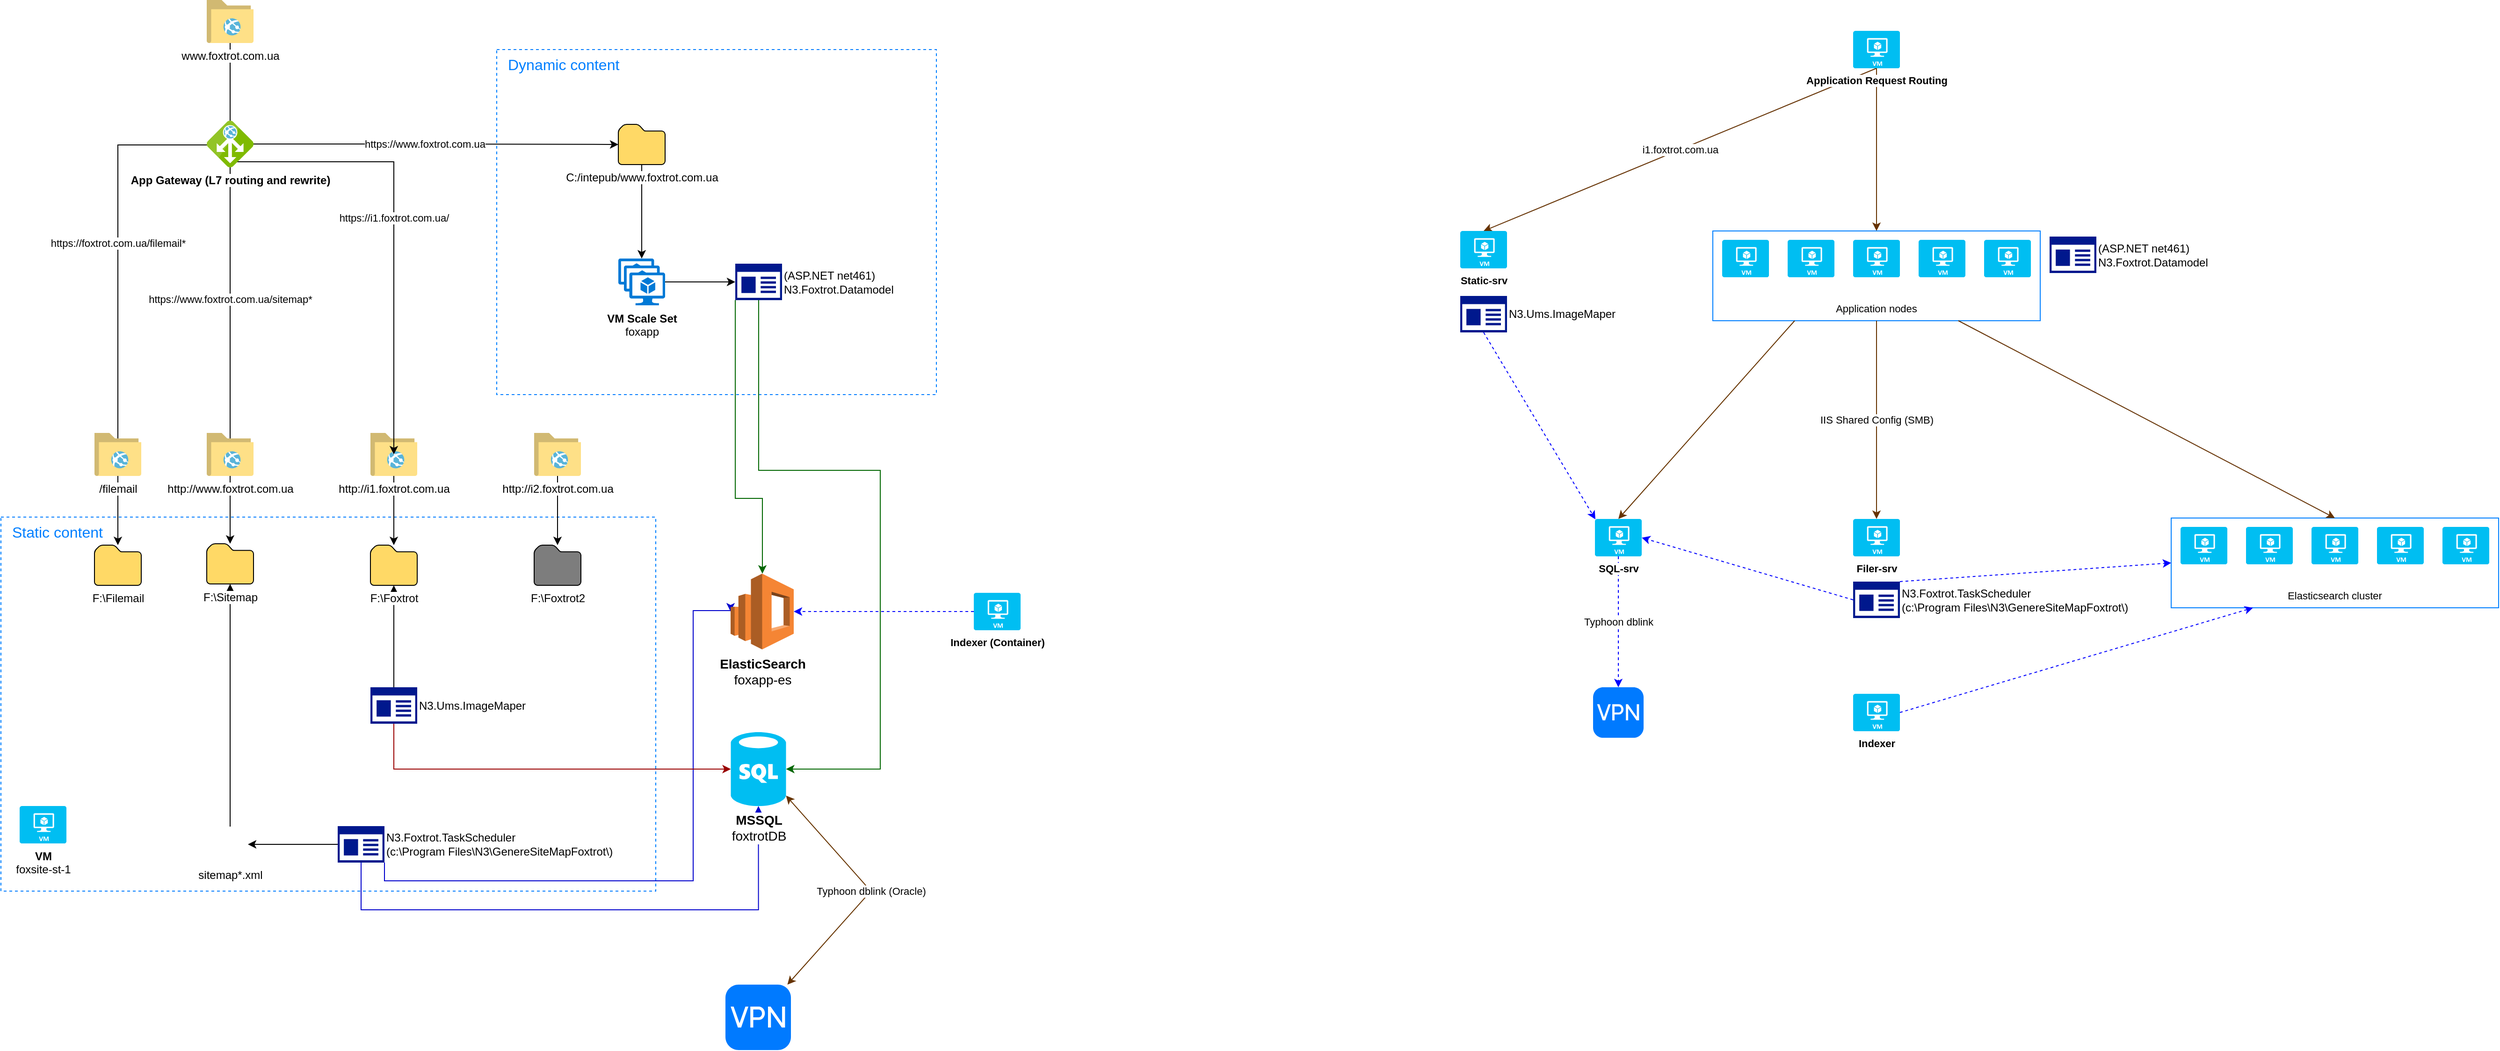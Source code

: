 <mxfile version="11.1.4" type="github"><diagram id="TQiOLLX_X38Ba-Jd8p4s" name="Page-1"><mxGraphModel dx="868" dy="484" grid="1" gridSize="10" guides="1" tooltips="1" connect="1" arrows="1" fold="1" page="1" pageScale="1" pageWidth="850" pageHeight="1100" math="0" shadow="0"><root><mxCell id="0"/><mxCell id="1" parent="0"/><mxCell id="UcxB6fUJhMDCLCbtljCF-9" value="Dynamic content" style="rounded=0;whiteSpace=wrap;html=1;labelBackgroundColor=none;strokeColor=#007FFF;fillColor=none;align=left;dashed=1;verticalAlign=top;fontColor=#007FFF;fontSize=16;horizontal=1;spacingLeft=10;" vertex="1" parent="1"><mxGeometry x="550" y="200" width="470" height="369" as="geometry"/></mxCell><mxCell id="eO2wjki_obDhUpM9E9_3-5" value="Static content" style="rounded=0;whiteSpace=wrap;html=1;labelBackgroundColor=none;strokeColor=#007FFF;fillColor=none;align=left;dashed=1;verticalAlign=top;fontColor=#007FFF;fontSize=16;spacingLeft=10;" parent="1" vertex="1"><mxGeometry x="20" y="700" width="700" height="400" as="geometry"/></mxCell><mxCell id="XCHg6WAg71DaO4hlaqDG-23" value="" style="edgeStyle=orthogonalEdgeStyle;rounded=0;orthogonalLoop=1;jettySize=auto;html=1;entryX=0.5;entryY=0;entryDx=0;entryDy=0;entryPerimeter=0;" parent="1" source="XCHg6WAg71DaO4hlaqDG-1" target="XCHg6WAg71DaO4hlaqDG-21" edge="1"><mxGeometry relative="1" as="geometry"><mxPoint x="705" y="403" as="targetPoint"/></mxGeometry></mxCell><mxCell id="XCHg6WAg71DaO4hlaqDG-15" value="https://foxtrot.com.ua/filemail*" style="edgeStyle=orthogonalEdgeStyle;rounded=0;orthogonalLoop=1;jettySize=auto;html=1;exitX=0.25;exitY=0;exitDx=0;exitDy=0;" parent="1" source="UcxB6fUJhMDCLCbtljCF-10" target="XCHg6WAg71DaO4hlaqDG-6" edge="1"><mxGeometry relative="1" as="geometry"><mxPoint x="265" y="349.0" as="targetPoint"/><Array as="points"><mxPoint x="145" y="302"/></Array></mxGeometry></mxCell><mxCell id="XCHg6WAg71DaO4hlaqDG-16" value="https://www.foxtrot.com.ua" style="edgeStyle=orthogonalEdgeStyle;rounded=0;orthogonalLoop=1;jettySize=auto;html=1;exitX=0.25;exitY=0;exitDx=0;exitDy=0;" parent="1" source="UcxB6fUJhMDCLCbtljCF-10" target="XCHg6WAg71DaO4hlaqDG-1" edge="1"><mxGeometry relative="1" as="geometry"/></mxCell><mxCell id="eO2wjki_obDhUpM9E9_3-17" value="https://www.foxtrot.com.ua/sitemap*" style="edgeStyle=orthogonalEdgeStyle;rounded=0;orthogonalLoop=1;jettySize=auto;html=1;exitX=0.25;exitY=0;exitDx=0;exitDy=0;" parent="1" source="UcxB6fUJhMDCLCbtljCF-10" target="eO2wjki_obDhUpM9E9_3-16" edge="1"><mxGeometry relative="1" as="geometry"><Array as="points"/></mxGeometry></mxCell><mxCell id="XCHg6WAg71DaO4hlaqDG-17" style="edgeStyle=orthogonalEdgeStyle;rounded=0;orthogonalLoop=1;jettySize=auto;html=1;exitX=0.25;exitY=0;exitDx=0;exitDy=0;" parent="1" source="XCHg6WAg71DaO4hlaqDG-4" target="XCHg6WAg71DaO4hlaqDG-2" edge="1"><mxGeometry relative="1" as="geometry"/></mxCell><mxCell id="XCHg6WAg71DaO4hlaqDG-4" value="http://i1.foxtrot.com.ua" style="aspect=fixed;html=1;perimeter=none;align=center;shadow=0;dashed=0;image;fontSize=12;image=img/lib/mscae/FolderWebsite.svg;" parent="1" vertex="1"><mxGeometry x="415" y="610" width="50" height="46" as="geometry"/></mxCell><mxCell id="XCHg6WAg71DaO4hlaqDG-27" style="edgeStyle=orthogonalEdgeStyle;rounded=0;orthogonalLoop=1;jettySize=auto;html=1;exitX=0.25;exitY=0;exitDx=0;exitDy=0;" parent="1" source="XCHg6WAg71DaO4hlaqDG-5" target="XCHg6WAg71DaO4hlaqDG-26" edge="1"><mxGeometry relative="1" as="geometry"/></mxCell><mxCell id="XCHg6WAg71DaO4hlaqDG-5" value="http://i2.foxtrot.com.ua" style="aspect=fixed;html=1;perimeter=none;align=center;shadow=0;dashed=0;image;fontSize=12;image=img/lib/mscae/FolderWebsite.svg;imageBackground=none;" parent="1" vertex="1"><mxGeometry x="590" y="610" width="50" height="46" as="geometry"/></mxCell><mxCell id="XCHg6WAg71DaO4hlaqDG-13" value="" style="edgeStyle=orthogonalEdgeStyle;rounded=0;orthogonalLoop=1;jettySize=auto;html=1;" parent="1" source="XCHg6WAg71DaO4hlaqDG-6" target="XCHg6WAg71DaO4hlaqDG-9" edge="1"><mxGeometry relative="1" as="geometry"><mxPoint x="145" y="429.0" as="targetPoint"/></mxGeometry></mxCell><mxCell id="XCHg6WAg71DaO4hlaqDG-6" value="/filemail" style="aspect=fixed;html=1;perimeter=none;align=center;shadow=0;dashed=0;image;fontSize=12;image=img/lib/mscae/FolderWebsite.svg;" parent="1" vertex="1"><mxGeometry x="120" y="610" width="50" height="46" as="geometry"/></mxCell><mxCell id="XCHg6WAg71DaO4hlaqDG-9" value="F:\Filemail" style="shadow=0;dashed=0;html=1;strokeColor=#000000;labelPosition=center;verticalLabelPosition=bottom;verticalAlign=top;align=center;shape=mxgraph.mscae.enterprise.folder;fillColor=#FFD966;labelBackgroundColor=#ffffff;" parent="1" vertex="1"><mxGeometry x="120" y="730.0" width="50" height="43" as="geometry"/></mxCell><mxCell id="XCHg6WAg71DaO4hlaqDG-20" value="&lt;b&gt;VM&lt;/b&gt;&lt;br&gt;foxsite-st-1" style="verticalLabelPosition=bottom;html=1;verticalAlign=top;align=center;strokeColor=none;fillColor=#00BEF2;shape=mxgraph.azure.virtual_machine;" parent="1" vertex="1"><mxGeometry x="40" y="1009" width="50" height="40" as="geometry"/></mxCell><mxCell id="UcxB6fUJhMDCLCbtljCF-7" style="edgeStyle=orthogonalEdgeStyle;rounded=0;orthogonalLoop=1;jettySize=auto;html=1;exitX=1;exitY=0.5;exitDx=0;exitDy=0;exitPerimeter=0;entryX=0;entryY=0.5;entryDx=0;entryDy=0;entryPerimeter=0;" edge="1" parent="1" source="XCHg6WAg71DaO4hlaqDG-21" target="UcxB6fUJhMDCLCbtljCF-1"><mxGeometry relative="1" as="geometry"/></mxCell><mxCell id="XCHg6WAg71DaO4hlaqDG-21" value="&lt;b&gt;VM Scale Set&lt;/b&gt;&lt;br&gt;foxapp" style="shadow=0;dashed=0;html=1;strokeColor=none;labelPosition=center;verticalLabelPosition=bottom;verticalAlign=top;align=center;shape=mxgraph.mscae.cloud.vm_scale_set;fillColor=#0079D6;pointerEvents=1;labelBackgroundColor=#ffffff;" parent="1" vertex="1"><mxGeometry x="680" y="423.5" width="50" height="50" as="geometry"/></mxCell><mxCell id="XCHg6WAg71DaO4hlaqDG-1" value="C:/intepub/www.foxtrot.com.ua" style="shadow=0;dashed=0;html=1;strokeColor=#000000;labelPosition=center;verticalLabelPosition=bottom;verticalAlign=top;align=center;shape=mxgraph.mscae.enterprise.folder;fillColor=#FFD966;labelBackgroundColor=#ffffff;" parent="1" vertex="1"><mxGeometry x="680" y="280.0" width="50" height="43" as="geometry"/></mxCell><mxCell id="XCHg6WAg71DaO4hlaqDG-26" value="F:\Foxtrot2" style="shadow=0;dashed=0;html=1;strokeColor=#000000;labelPosition=center;verticalLabelPosition=bottom;verticalAlign=top;align=center;shape=mxgraph.mscae.enterprise.folder;fillColor=#7D7D7D;labelBackgroundColor=#ffffff;" parent="1" vertex="1"><mxGeometry x="590" y="730.0" width="50" height="43" as="geometry"/></mxCell><mxCell id="eO2wjki_obDhUpM9E9_3-13" style="edgeStyle=orthogonalEdgeStyle;rounded=0;orthogonalLoop=1;jettySize=auto;html=1;exitX=0;exitY=0.5;exitDx=0;exitDy=0;exitPerimeter=0;entryX=1;entryY=0.5;entryDx=0;entryDy=0;" parent="1" source="eO2wjki_obDhUpM9E9_3-1" target="eO2wjki_obDhUpM9E9_3-10" edge="1"><mxGeometry relative="1" as="geometry"/></mxCell><mxCell id="UcxB6fUJhMDCLCbtljCF-6" style="edgeStyle=orthogonalEdgeStyle;rounded=0;orthogonalLoop=1;jettySize=auto;html=1;exitX=0.5;exitY=1;exitDx=0;exitDy=0;exitPerimeter=0;entryX=0.5;entryY=1;entryDx=0;entryDy=0;entryPerimeter=0;strokeColor=#0000CC;" edge="1" parent="1" source="eO2wjki_obDhUpM9E9_3-1" target="UcxB6fUJhMDCLCbtljCF-4"><mxGeometry relative="1" as="geometry"><Array as="points"><mxPoint x="405" y="1120"/><mxPoint x="830" y="1120"/></Array></mxGeometry></mxCell><mxCell id="UcxB6fUJhMDCLCbtljCF-22" style="edgeStyle=orthogonalEdgeStyle;rounded=0;orthogonalLoop=1;jettySize=auto;html=1;exitX=1;exitY=1;exitDx=0;exitDy=0;exitPerimeter=0;entryX=0;entryY=0.5;entryDx=0;entryDy=0;entryPerimeter=0;strokeColor=#0000CC;fontSize=11;fontColor=#000000;" edge="1" parent="1" source="eO2wjki_obDhUpM9E9_3-1" target="UcxB6fUJhMDCLCbtljCF-3"><mxGeometry relative="1" as="geometry"><Array as="points"><mxPoint x="430" y="1089"/><mxPoint x="760" y="1089"/><mxPoint x="760" y="800"/></Array></mxGeometry></mxCell><mxCell id="eO2wjki_obDhUpM9E9_3-1" value="&lt;div&gt;N3.Foxtrot.TaskScheduler&lt;/div&gt;&lt;div&gt;(c:\Program Files\N3\GenereSiteMapFoxtrot\)&lt;br&gt;&lt;/div&gt;" style="pointerEvents=1;shadow=0;dashed=0;html=1;strokeColor=none;labelPosition=right;verticalLabelPosition=middle;verticalAlign=middle;align=left;shape=mxgraph.mscae.enterprise.app_generic;fillColor=#00188D;labelBackgroundColor=#ffffff;" parent="1" vertex="1"><mxGeometry x="380" y="1030.5" width="50" height="39" as="geometry"/></mxCell><mxCell id="eO2wjki_obDhUpM9E9_3-7" style="edgeStyle=orthogonalEdgeStyle;rounded=0;orthogonalLoop=1;jettySize=auto;html=1;exitX=0.5;exitY=0;exitDx=0;exitDy=0;exitPerimeter=0;entryX=0.5;entryY=1;entryDx=0;entryDy=0;entryPerimeter=0;" parent="1" source="eO2wjki_obDhUpM9E9_3-2" target="XCHg6WAg71DaO4hlaqDG-2" edge="1"><mxGeometry relative="1" as="geometry"/></mxCell><mxCell id="UcxB6fUJhMDCLCbtljCF-5" style="edgeStyle=orthogonalEdgeStyle;rounded=0;orthogonalLoop=1;jettySize=auto;html=1;exitX=0.5;exitY=1;exitDx=0;exitDy=0;exitPerimeter=0;entryX=0;entryY=0.5;entryDx=0;entryDy=0;entryPerimeter=0;strokeColor=#990000;" edge="1" parent="1" source="eO2wjki_obDhUpM9E9_3-2" target="UcxB6fUJhMDCLCbtljCF-4"><mxGeometry relative="1" as="geometry"/></mxCell><mxCell id="eO2wjki_obDhUpM9E9_3-2" value="N3.Ums.ImageMaper" style="pointerEvents=1;shadow=0;dashed=0;html=1;strokeColor=none;labelPosition=right;verticalLabelPosition=middle;verticalAlign=middle;align=left;shape=mxgraph.mscae.enterprise.app_generic;fillColor=#00188D;labelBackgroundColor=#ffffff;" parent="1" vertex="1"><mxGeometry x="415" y="882" width="50" height="39" as="geometry"/></mxCell><mxCell id="eO2wjki_obDhUpM9E9_3-14" style="edgeStyle=orthogonalEdgeStyle;rounded=0;orthogonalLoop=1;jettySize=auto;html=1;entryX=0.5;entryY=1;entryDx=0;entryDy=0;entryPerimeter=0;" parent="1" source="eO2wjki_obDhUpM9E9_3-10" target="eO2wjki_obDhUpM9E9_3-8" edge="1"><mxGeometry relative="1" as="geometry"/></mxCell><mxCell id="eO2wjki_obDhUpM9E9_3-10" value="sitemap*.xml" style="shape=image;html=1;verticalAlign=top;verticalLabelPosition=bottom;labelBackgroundColor=#ffffff;imageAspect=0;aspect=fixed;image=https://cdn1.iconfinder.com/data/icons/hawcons/32/698693-icon-102-document-file-xml-128.png;dashed=1;strokeColor=#000000;fillColor=none;align=center;" parent="1" vertex="1"><mxGeometry x="246" y="1031" width="38" height="38" as="geometry"/></mxCell><mxCell id="eO2wjki_obDhUpM9E9_3-8" value="F:\Sitemap" style="shadow=0;dashed=0;html=1;strokeColor=#000000;labelPosition=center;verticalLabelPosition=bottom;verticalAlign=top;align=center;shape=mxgraph.mscae.enterprise.folder;fillColor=#FFD966;labelBackgroundColor=#ffffff;gradientColor=none;" parent="1" vertex="1"><mxGeometry x="240" y="728.5" width="50" height="43" as="geometry"/></mxCell><mxCell id="eO2wjki_obDhUpM9E9_3-19" style="edgeStyle=orthogonalEdgeStyle;rounded=0;orthogonalLoop=1;jettySize=auto;html=1;exitX=0.25;exitY=0;exitDx=0;exitDy=0;" parent="1" source="eO2wjki_obDhUpM9E9_3-16" target="eO2wjki_obDhUpM9E9_3-8" edge="1"><mxGeometry relative="1" as="geometry"/></mxCell><mxCell id="eO2wjki_obDhUpM9E9_3-16" value="http://www.foxtrot.com.ua" style="aspect=fixed;html=1;perimeter=none;align=center;shadow=0;dashed=0;image;fontSize=12;image=img/lib/mscae/FolderWebsite.svg;" parent="1" vertex="1"><mxGeometry x="240" y="610" width="50" height="46" as="geometry"/></mxCell><mxCell id="XCHg6WAg71DaO4hlaqDG-2" value="F:\Foxtrot" style="shadow=0;dashed=0;html=1;strokeColor=#000000;labelPosition=center;verticalLabelPosition=bottom;verticalAlign=top;align=center;shape=mxgraph.mscae.enterprise.folder;fillColor=#FFD966;labelBackgroundColor=#ffffff;" parent="1" vertex="1"><mxGeometry x="415" y="730.0" width="50" height="43" as="geometry"/></mxCell><mxCell id="UcxB6fUJhMDCLCbtljCF-8" style="edgeStyle=orthogonalEdgeStyle;rounded=0;orthogonalLoop=1;jettySize=auto;html=1;exitX=0.5;exitY=1;exitDx=0;exitDy=0;exitPerimeter=0;entryX=1;entryY=0.5;entryDx=0;entryDy=0;entryPerimeter=0;strokeColor=#006600;" edge="1" parent="1" source="UcxB6fUJhMDCLCbtljCF-1" target="UcxB6fUJhMDCLCbtljCF-4"><mxGeometry relative="1" as="geometry"><Array as="points"><mxPoint x="830" y="650"/><mxPoint x="960" y="650"/><mxPoint x="960" y="970"/></Array></mxGeometry></mxCell><mxCell id="UcxB6fUJhMDCLCbtljCF-21" style="edgeStyle=orthogonalEdgeStyle;rounded=0;orthogonalLoop=1;jettySize=auto;html=1;exitX=0;exitY=1;exitDx=0;exitDy=0;exitPerimeter=0;strokeColor=#006600;fontSize=11;fontColor=#000000;" edge="1" parent="1" source="UcxB6fUJhMDCLCbtljCF-1" target="UcxB6fUJhMDCLCbtljCF-3"><mxGeometry relative="1" as="geometry"><Array as="points"><mxPoint x="805" y="680"/><mxPoint x="834" y="680"/></Array></mxGeometry></mxCell><mxCell id="UcxB6fUJhMDCLCbtljCF-1" value="(ASP.NET net461)&lt;br&gt;N3.Foxtrot.Datamodel" style="pointerEvents=1;shadow=0;dashed=0;html=1;strokeColor=none;labelPosition=right;verticalLabelPosition=middle;verticalAlign=middle;align=left;shape=mxgraph.mscae.enterprise.app_generic;fillColor=#00188D;labelBackgroundColor=#ffffff;" vertex="1" parent="1"><mxGeometry x="805" y="429" width="50" height="39" as="geometry"/></mxCell><mxCell id="UcxB6fUJhMDCLCbtljCF-3" value="&lt;b&gt;ElasticSearch&lt;/b&gt;&lt;br&gt;foxapp-es" style="outlineConnect=0;dashed=0;verticalLabelPosition=bottom;verticalAlign=top;align=center;html=1;shape=mxgraph.aws3.elasticsearch_service;fillColor=#F58534;gradientColor=none;rounded=0;shadow=0;glass=0;comic=0;labelBackgroundColor=none;strokeColor=#000000;fontSize=14;fontColor=#000000;" vertex="1" parent="1"><mxGeometry x="800" y="760.5" width="67.5" height="81" as="geometry"/></mxCell><mxCell id="UcxB6fUJhMDCLCbtljCF-4" value="&lt;b&gt;MSSQL&lt;/b&gt;&lt;br&gt;foxtrotDB" style="verticalLabelPosition=bottom;html=1;verticalAlign=top;align=center;strokeColor=none;fillColor=#00BEF2;shape=mxgraph.azure.sql_database;rounded=0;shadow=0;glass=0;comic=0;labelBackgroundColor=#ffffff;fontSize=14;fontColor=#000000;" vertex="1" parent="1"><mxGeometry x="800.25" y="930" width="59" height="79" as="geometry"/></mxCell><mxCell id="UcxB6fUJhMDCLCbtljCF-17" style="edgeStyle=orthogonalEdgeStyle;rounded=0;orthogonalLoop=1;jettySize=auto;html=1;exitX=0.25;exitY=0;exitDx=0;exitDy=0;entryX=0.25;entryY=0;entryDx=0;entryDy=0;fontSize=16;fontColor=#007FFF;" edge="1" parent="1" source="UcxB6fUJhMDCLCbtljCF-10" target="XCHg6WAg71DaO4hlaqDG-3"><mxGeometry relative="1" as="geometry"/></mxCell><mxCell id="UcxB6fUJhMDCLCbtljCF-18" value="https://i1.foxtrot.com.ua/" style="edgeStyle=orthogonalEdgeStyle;rounded=0;orthogonalLoop=1;jettySize=auto;html=1;exitX=0.25;exitY=0;exitDx=0;exitDy=0;fontSize=11;fontColor=#000000;" edge="1" parent="1" source="UcxB6fUJhMDCLCbtljCF-10" target="XCHg6WAg71DaO4hlaqDG-4"><mxGeometry relative="1" as="geometry"><Array as="points"><mxPoint x="265" y="320"/><mxPoint x="440" y="320"/></Array></mxGeometry></mxCell><mxCell id="UcxB6fUJhMDCLCbtljCF-10" value="App Gateway (L7 routing and rewrite)" style="aspect=fixed;html=1;perimeter=none;align=center;shadow=0;dashed=0;image;fontSize=12;image=img/lib/mscae/Application_Gateway.svg;labelBackgroundColor=#ffffff;strokeColor=#007FFF;fontStyle=1" vertex="1" parent="1"><mxGeometry x="240" y="276" width="50" height="50" as="geometry"/></mxCell><mxCell id="XCHg6WAg71DaO4hlaqDG-3" value="www.foxtrot.com.ua" style="aspect=fixed;html=1;perimeter=none;align=center;shadow=0;dashed=0;image;fontSize=12;image=img/lib/mscae/FolderWebsite.svg;" parent="1" vertex="1"><mxGeometry x="240" y="147" width="50" height="46" as="geometry"/></mxCell><mxCell id="UcxB6fUJhMDCLCbtljCF-20" value="Typhoon dblink (Oracle)" style="endArrow=classic;startArrow=classic;html=1;strokeColor=#663300;fontSize=11;fontColor=#000000;entryX=1;entryY=0.86;entryDx=0;entryDy=0;entryPerimeter=0;" edge="1" parent="1" source="UcxB6fUJhMDCLCbtljCF-23" target="UcxB6fUJhMDCLCbtljCF-4"><mxGeometry x="-0.009" width="50" height="50" relative="1" as="geometry"><mxPoint x="1010" y="1080" as="sourcePoint"/><mxPoint x="930" y="1020" as="targetPoint"/><Array as="points"><mxPoint x="950" y="1100"/></Array><mxPoint as="offset"/></mxGeometry></mxCell><mxCell id="UcxB6fUJhMDCLCbtljCF-23" value="" style="html=1;strokeWidth=1;shadow=0;dashed=0;shape=mxgraph.ios7.misc.vpn;fillColor=#007AFF;strokeColor=none;buttonText=;strokeColor2=#222222;fontColor=#222222;fontSize=8;verticalLabelPosition=bottom;verticalAlign=top;align=center;labelBackgroundColor=#ffffff;" vertex="1" parent="1"><mxGeometry x="794.5" y="1200" width="70" height="70" as="geometry"/></mxCell><mxCell id="UcxB6fUJhMDCLCbtljCF-43" style="edgeStyle=orthogonalEdgeStyle;rounded=0;orthogonalLoop=1;jettySize=auto;html=1;exitX=0.5;exitY=1;exitDx=0;exitDy=0;exitPerimeter=0;entryX=0.5;entryY=0;entryDx=0;entryDy=0;strokeColor=#663300;fontSize=11;fontColor=#000000;" edge="1" parent="1" source="UcxB6fUJhMDCLCbtljCF-24" target="UcxB6fUJhMDCLCbtljCF-32"><mxGeometry relative="1" as="geometry"/></mxCell><mxCell id="UcxB6fUJhMDCLCbtljCF-44" value="i1.foxtrot.com.ua" style="rounded=0;orthogonalLoop=1;jettySize=auto;html=1;exitX=0.5;exitY=1;exitDx=0;exitDy=0;exitPerimeter=0;entryX=0.5;entryY=0;entryDx=0;entryDy=0;entryPerimeter=0;strokeColor=#663300;fontSize=11;fontColor=#000000;" edge="1" parent="1" source="UcxB6fUJhMDCLCbtljCF-24" target="UcxB6fUJhMDCLCbtljCF-26"><mxGeometry relative="1" as="geometry"/></mxCell><mxCell id="UcxB6fUJhMDCLCbtljCF-24" value="Application Request Routing" style="verticalLabelPosition=bottom;html=1;verticalAlign=top;align=center;strokeColor=none;fillColor=#00BEF2;shape=mxgraph.azure.virtual_machine;labelBackgroundColor=#ffffff;fontSize=11;fontColor=#000000;fontStyle=1" vertex="1" parent="1"><mxGeometry x="2000" y="180" width="50" height="40" as="geometry"/></mxCell><mxCell id="UcxB6fUJhMDCLCbtljCF-25" value="Filer-srv" style="verticalLabelPosition=bottom;html=1;verticalAlign=top;align=center;strokeColor=none;fillColor=#00BEF2;shape=mxgraph.azure.virtual_machine;labelBackgroundColor=#ffffff;fontSize=11;fontColor=#000000;fontStyle=1" vertex="1" parent="1"><mxGeometry x="2000" y="702" width="50" height="40" as="geometry"/></mxCell><mxCell id="UcxB6fUJhMDCLCbtljCF-26" value="Static-srv" style="verticalLabelPosition=bottom;html=1;verticalAlign=top;align=center;strokeColor=none;fillColor=#00BEF2;shape=mxgraph.azure.virtual_machine;labelBackgroundColor=#ffffff;fontSize=11;fontColor=#000000;fontStyle=1" vertex="1" parent="1"><mxGeometry x="1580" y="394" width="50" height="40" as="geometry"/></mxCell><mxCell id="UcxB6fUJhMDCLCbtljCF-35" value="" style="group" vertex="1" connectable="0" parent="1"><mxGeometry x="1850" y="394" width="350" height="96" as="geometry"/></mxCell><mxCell id="UcxB6fUJhMDCLCbtljCF-32" value="Application nodes" style="rounded=0;whiteSpace=wrap;html=1;labelBackgroundColor=#ffffff;strokeColor=#007FFF;fontSize=11;fontColor=#000000;labelPosition=center;verticalLabelPosition=bottom;align=center;verticalAlign=top;spacing=-24;" vertex="1" parent="UcxB6fUJhMDCLCbtljCF-35"><mxGeometry width="350" height="96" as="geometry"/></mxCell><mxCell id="UcxB6fUJhMDCLCbtljCF-27" value="" style="verticalLabelPosition=bottom;html=1;verticalAlign=top;align=center;strokeColor=none;fillColor=#00BEF2;shape=mxgraph.azure.virtual_machine;labelBackgroundColor=#ffffff;fontSize=11;fontColor=#000000;" vertex="1" parent="UcxB6fUJhMDCLCbtljCF-35"><mxGeometry x="10" y="9.5" width="50" height="40" as="geometry"/></mxCell><mxCell id="UcxB6fUJhMDCLCbtljCF-28" value="" style="verticalLabelPosition=bottom;html=1;verticalAlign=top;align=center;strokeColor=none;fillColor=#00BEF2;shape=mxgraph.azure.virtual_machine;labelBackgroundColor=#ffffff;fontSize=11;fontColor=#000000;" vertex="1" parent="UcxB6fUJhMDCLCbtljCF-35"><mxGeometry x="80" y="9.5" width="50" height="40" as="geometry"/></mxCell><mxCell id="UcxB6fUJhMDCLCbtljCF-29" value="" style="verticalLabelPosition=bottom;html=1;verticalAlign=top;align=center;strokeColor=none;fillColor=#00BEF2;shape=mxgraph.azure.virtual_machine;labelBackgroundColor=#ffffff;fontSize=11;fontColor=#000000;" vertex="1" parent="UcxB6fUJhMDCLCbtljCF-35"><mxGeometry x="150" y="9.5" width="50" height="40" as="geometry"/></mxCell><mxCell id="UcxB6fUJhMDCLCbtljCF-30" value="" style="verticalLabelPosition=bottom;html=1;verticalAlign=top;align=center;strokeColor=none;fillColor=#00BEF2;shape=mxgraph.azure.virtual_machine;labelBackgroundColor=#ffffff;fontSize=11;fontColor=#000000;" vertex="1" parent="UcxB6fUJhMDCLCbtljCF-35"><mxGeometry x="220" y="9.5" width="50" height="40" as="geometry"/></mxCell><mxCell id="UcxB6fUJhMDCLCbtljCF-31" value="" style="verticalLabelPosition=bottom;html=1;verticalAlign=top;align=center;strokeColor=none;fillColor=#00BEF2;shape=mxgraph.azure.virtual_machine;labelBackgroundColor=#ffffff;fontSize=11;fontColor=#000000;" vertex="1" parent="UcxB6fUJhMDCLCbtljCF-35"><mxGeometry x="290" y="9.5" width="50" height="40" as="geometry"/></mxCell><mxCell id="UcxB6fUJhMDCLCbtljCF-36" value="" style="group" vertex="1" connectable="0" parent="1"><mxGeometry x="2340" y="701" width="350" height="96" as="geometry"/></mxCell><mxCell id="UcxB6fUJhMDCLCbtljCF-37" value="Elasticsearch cluster" style="rounded=0;whiteSpace=wrap;html=1;labelBackgroundColor=#ffffff;strokeColor=#007FFF;fontSize=11;fontColor=#000000;labelPosition=center;verticalLabelPosition=bottom;align=center;verticalAlign=top;spacing=-24;" vertex="1" parent="UcxB6fUJhMDCLCbtljCF-36"><mxGeometry width="350" height="96" as="geometry"/></mxCell><mxCell id="UcxB6fUJhMDCLCbtljCF-38" value="" style="verticalLabelPosition=bottom;html=1;verticalAlign=top;align=center;strokeColor=none;fillColor=#00BEF2;shape=mxgraph.azure.virtual_machine;labelBackgroundColor=#ffffff;fontSize=11;fontColor=#000000;" vertex="1" parent="UcxB6fUJhMDCLCbtljCF-36"><mxGeometry x="10" y="9.5" width="50" height="40" as="geometry"/></mxCell><mxCell id="UcxB6fUJhMDCLCbtljCF-39" value="" style="verticalLabelPosition=bottom;html=1;verticalAlign=top;align=center;strokeColor=none;fillColor=#00BEF2;shape=mxgraph.azure.virtual_machine;labelBackgroundColor=#ffffff;fontSize=11;fontColor=#000000;" vertex="1" parent="UcxB6fUJhMDCLCbtljCF-36"><mxGeometry x="80" y="9.5" width="50" height="40" as="geometry"/></mxCell><mxCell id="UcxB6fUJhMDCLCbtljCF-40" value="" style="verticalLabelPosition=bottom;html=1;verticalAlign=top;align=center;strokeColor=none;fillColor=#00BEF2;shape=mxgraph.azure.virtual_machine;labelBackgroundColor=#ffffff;fontSize=11;fontColor=#000000;" vertex="1" parent="UcxB6fUJhMDCLCbtljCF-36"><mxGeometry x="150" y="9.5" width="50" height="40" as="geometry"/></mxCell><mxCell id="UcxB6fUJhMDCLCbtljCF-41" value="" style="verticalLabelPosition=bottom;html=1;verticalAlign=top;align=center;strokeColor=none;fillColor=#00BEF2;shape=mxgraph.azure.virtual_machine;labelBackgroundColor=#ffffff;fontSize=11;fontColor=#000000;" vertex="1" parent="UcxB6fUJhMDCLCbtljCF-36"><mxGeometry x="220" y="9.5" width="50" height="40" as="geometry"/></mxCell><mxCell id="UcxB6fUJhMDCLCbtljCF-42" value="" style="verticalLabelPosition=bottom;html=1;verticalAlign=top;align=center;strokeColor=none;fillColor=#00BEF2;shape=mxgraph.azure.virtual_machine;labelBackgroundColor=#ffffff;fontSize=11;fontColor=#000000;" vertex="1" parent="UcxB6fUJhMDCLCbtljCF-36"><mxGeometry x="290" y="9.5" width="50" height="40" as="geometry"/></mxCell><mxCell id="UcxB6fUJhMDCLCbtljCF-46" value="IIS Shared Config (SMB)" style="edgeStyle=none;rounded=0;orthogonalLoop=1;jettySize=auto;html=1;exitX=0.5;exitY=1;exitDx=0;exitDy=0;entryX=0.5;entryY=0;entryDx=0;entryDy=0;entryPerimeter=0;strokeColor=#663300;fontSize=11;fontColor=#000000;" edge="1" parent="1" source="UcxB6fUJhMDCLCbtljCF-32" target="UcxB6fUJhMDCLCbtljCF-25"><mxGeometry relative="1" as="geometry"/></mxCell><mxCell id="UcxB6fUJhMDCLCbtljCF-56" value="Typhoon dblink" style="edgeStyle=none;rounded=0;orthogonalLoop=1;jettySize=auto;html=1;exitX=0.5;exitY=1;exitDx=0;exitDy=0;exitPerimeter=0;dashed=1;strokeColor=#0000FF;fontSize=11;fontColor=#000000;" edge="1" parent="1" source="UcxB6fUJhMDCLCbtljCF-47" target="UcxB6fUJhMDCLCbtljCF-57"><mxGeometry relative="1" as="geometry"><mxPoint x="1748.571" y="880.0" as="targetPoint"/></mxGeometry></mxCell><mxCell id="UcxB6fUJhMDCLCbtljCF-47" value="SQL-srv" style="verticalLabelPosition=bottom;html=1;verticalAlign=top;align=center;strokeColor=none;fillColor=#00BEF2;shape=mxgraph.azure.virtual_machine;labelBackgroundColor=#ffffff;fontSize=11;fontColor=#000000;fontStyle=1" vertex="1" parent="1"><mxGeometry x="1724" y="702" width="50" height="40" as="geometry"/></mxCell><mxCell id="UcxB6fUJhMDCLCbtljCF-48" style="edgeStyle=none;rounded=0;orthogonalLoop=1;jettySize=auto;html=1;exitX=0.25;exitY=1;exitDx=0;exitDy=0;entryX=0.5;entryY=0;entryDx=0;entryDy=0;entryPerimeter=0;strokeColor=#663300;fontSize=11;fontColor=#000000;" edge="1" parent="1" source="UcxB6fUJhMDCLCbtljCF-32" target="UcxB6fUJhMDCLCbtljCF-47"><mxGeometry relative="1" as="geometry"/></mxCell><mxCell id="UcxB6fUJhMDCLCbtljCF-49" style="edgeStyle=none;rounded=0;orthogonalLoop=1;jettySize=auto;html=1;exitX=0.75;exitY=1;exitDx=0;exitDy=0;entryX=0.5;entryY=0;entryDx=0;entryDy=0;strokeColor=#663300;fontSize=11;fontColor=#000000;" edge="1" parent="1" source="UcxB6fUJhMDCLCbtljCF-32" target="UcxB6fUJhMDCLCbtljCF-37"><mxGeometry relative="1" as="geometry"/></mxCell><mxCell id="UcxB6fUJhMDCLCbtljCF-50" value="(ASP.NET net461)&lt;br&gt;N3.Foxtrot.Datamodel" style="pointerEvents=1;shadow=0;dashed=0;html=1;strokeColor=none;labelPosition=right;verticalLabelPosition=middle;verticalAlign=middle;align=left;shape=mxgraph.mscae.enterprise.app_generic;fillColor=#00188D;labelBackgroundColor=#ffffff;" vertex="1" parent="1"><mxGeometry x="2210" y="400" width="50" height="39" as="geometry"/></mxCell><mxCell id="UcxB6fUJhMDCLCbtljCF-53" style="edgeStyle=none;rounded=0;orthogonalLoop=1;jettySize=auto;html=1;exitX=0.5;exitY=1;exitDx=0;exitDy=0;exitPerimeter=0;entryX=0.01;entryY=0.01;entryDx=0;entryDy=0;entryPerimeter=0;strokeColor=#0000FF;fontSize=11;fontColor=#000000;dashed=1;" edge="1" parent="1" source="UcxB6fUJhMDCLCbtljCF-51" target="UcxB6fUJhMDCLCbtljCF-47"><mxGeometry relative="1" as="geometry"/></mxCell><mxCell id="UcxB6fUJhMDCLCbtljCF-51" value="N3.Ums.ImageMaper" style="pointerEvents=1;shadow=0;dashed=0;html=1;strokeColor=none;labelPosition=right;verticalLabelPosition=middle;verticalAlign=middle;align=left;shape=mxgraph.mscae.enterprise.app_generic;fillColor=#00188D;labelBackgroundColor=#ffffff;" vertex="1" parent="1"><mxGeometry x="1580" y="463.5" width="50" height="39" as="geometry"/></mxCell><mxCell id="UcxB6fUJhMDCLCbtljCF-54" style="edgeStyle=none;rounded=0;orthogonalLoop=1;jettySize=auto;html=1;exitX=0;exitY=0.5;exitDx=0;exitDy=0;exitPerimeter=0;entryX=1;entryY=0.5;entryDx=0;entryDy=0;entryPerimeter=0;dashed=1;strokeColor=#0000FF;fontSize=11;fontColor=#000000;" edge="1" parent="1" source="UcxB6fUJhMDCLCbtljCF-52" target="UcxB6fUJhMDCLCbtljCF-47"><mxGeometry relative="1" as="geometry"/></mxCell><mxCell id="UcxB6fUJhMDCLCbtljCF-55" style="edgeStyle=none;rounded=0;orthogonalLoop=1;jettySize=auto;html=1;exitX=1;exitY=0;exitDx=0;exitDy=0;exitPerimeter=0;entryX=0;entryY=0.5;entryDx=0;entryDy=0;dashed=1;strokeColor=#0000FF;fontSize=11;fontColor=#000000;" edge="1" parent="1" source="UcxB6fUJhMDCLCbtljCF-52" target="UcxB6fUJhMDCLCbtljCF-37"><mxGeometry relative="1" as="geometry"/></mxCell><mxCell id="UcxB6fUJhMDCLCbtljCF-52" value="&lt;div&gt;N3.Foxtrot.TaskScheduler&lt;/div&gt;&lt;div&gt;(c:\Program Files\N3\GenereSiteMapFoxtrot\)&lt;br&gt;&lt;/div&gt;" style="pointerEvents=1;shadow=0;dashed=0;html=1;strokeColor=none;labelPosition=right;verticalLabelPosition=middle;verticalAlign=middle;align=left;shape=mxgraph.mscae.enterprise.app_generic;fillColor=#00188D;labelBackgroundColor=#ffffff;" vertex="1" parent="1"><mxGeometry x="2000" y="769" width="50" height="39" as="geometry"/></mxCell><mxCell id="UcxB6fUJhMDCLCbtljCF-57" value="" style="html=1;strokeWidth=1;shadow=0;dashed=0;shape=mxgraph.ios7.misc.vpn;fillColor=#007AFF;strokeColor=none;buttonText=;strokeColor2=#222222;fontColor=#222222;fontSize=8;verticalLabelPosition=bottom;verticalAlign=top;align=center;labelBackgroundColor=#ffffff;" vertex="1" parent="1"><mxGeometry x="1722" y="882" width="54" height="54" as="geometry"/></mxCell><mxCell id="UcxB6fUJhMDCLCbtljCF-62" style="edgeStyle=none;rounded=0;orthogonalLoop=1;jettySize=auto;html=1;exitX=1;exitY=0.5;exitDx=0;exitDy=0;exitPerimeter=0;entryX=0.25;entryY=1;entryDx=0;entryDy=0;dashed=1;strokeColor=#0000FF;fontSize=11;fontColor=#000000;" edge="1" parent="1" source="UcxB6fUJhMDCLCbtljCF-58" target="UcxB6fUJhMDCLCbtljCF-37"><mxGeometry relative="1" as="geometry"/></mxCell><mxCell id="UcxB6fUJhMDCLCbtljCF-58" value="Indexer" style="verticalLabelPosition=bottom;html=1;verticalAlign=top;align=center;strokeColor=none;fillColor=#00BEF2;shape=mxgraph.azure.virtual_machine;labelBackgroundColor=#ffffff;fontSize=11;fontColor=#000000;fontStyle=1" vertex="1" parent="1"><mxGeometry x="2000" y="889" width="50" height="40" as="geometry"/></mxCell><mxCell id="UcxB6fUJhMDCLCbtljCF-64" style="edgeStyle=none;rounded=0;orthogonalLoop=1;jettySize=auto;html=1;exitX=0;exitY=0.5;exitDx=0;exitDy=0;exitPerimeter=0;entryX=1;entryY=0.5;entryDx=0;entryDy=0;entryPerimeter=0;dashed=1;strokeColor=#0000FF;fontSize=11;fontColor=#000000;" edge="1" parent="1" source="UcxB6fUJhMDCLCbtljCF-63" target="UcxB6fUJhMDCLCbtljCF-3"><mxGeometry relative="1" as="geometry"/></mxCell><mxCell id="UcxB6fUJhMDCLCbtljCF-63" value="Indexer (Container)" style="verticalLabelPosition=bottom;html=1;verticalAlign=top;align=center;strokeColor=none;fillColor=#00BEF2;shape=mxgraph.azure.virtual_machine;labelBackgroundColor=#ffffff;fontSize=11;fontColor=#000000;fontStyle=1" vertex="1" parent="1"><mxGeometry x="1060" y="781" width="50" height="40" as="geometry"/></mxCell></root></mxGraphModel></diagram></mxfile>